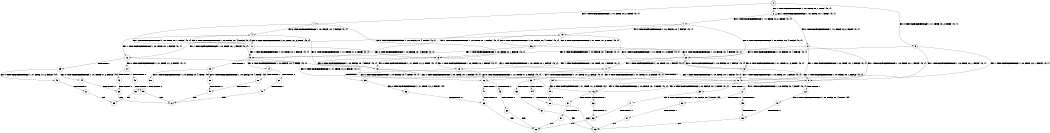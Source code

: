 digraph BCG {
size = "7, 10.5";
center = TRUE;
node [shape = circle];
0 [peripheries = 2];
0 -> 1 [label = "EX !0 !ATOMIC_EXCH_BRANCH (1, +1, TRUE, +0, 2, TRUE) !{0, 1}"];
0 -> 2 [label = "EX !1 !ATOMIC_EXCH_BRANCH (1, +0, TRUE, +0, 1, TRUE) !{0, 1}"];
0 -> 3 [label = "EX !0 !ATOMIC_EXCH_BRANCH (1, +1, TRUE, +0, 2, TRUE) !{0, 1}"];
1 -> 4 [label = "EX !0 !ATOMIC_EXCH_BRANCH (1, +0, FALSE, +0, 4, FALSE) !{0, 1}"];
1 -> 5 [label = "EX !1 !ATOMIC_EXCH_BRANCH (1, +0, TRUE, +0, 1, FALSE) !{0, 1}"];
1 -> 6 [label = "EX !0 !ATOMIC_EXCH_BRANCH (1, +0, FALSE, +0, 4, FALSE) !{0, 1}"];
2 -> 2 [label = "EX !1 !ATOMIC_EXCH_BRANCH (1, +0, TRUE, +0, 1, TRUE) !{0, 1}"];
2 -> 7 [label = "EX !0 !ATOMIC_EXCH_BRANCH (1, +1, TRUE, +0, 2, TRUE) !{0, 1}"];
2 -> 8 [label = "EX !0 !ATOMIC_EXCH_BRANCH (1, +1, TRUE, +0, 2, TRUE) !{0, 1}"];
3 -> 9 [label = "EX !1 !ATOMIC_EXCH_BRANCH (1, +0, TRUE, +0, 1, FALSE) !{0, 1}"];
3 -> 6 [label = "EX !0 !ATOMIC_EXCH_BRANCH (1, +0, FALSE, +0, 4, FALSE) !{0, 1}"];
3 -> 10 [label = "EX !1 !ATOMIC_EXCH_BRANCH (1, +0, TRUE, +0, 1, FALSE) !{0, 1}"];
4 -> 11 [label = "EX !0 !ATOMIC_EXCH_BRANCH (1, +1, TRUE, +1, 2, TRUE) !{0, 1}"];
4 -> 12 [label = "EX !1 !ATOMIC_EXCH_BRANCH (1, +0, TRUE, +0, 1, FALSE) !{0, 1}"];
4 -> 13 [label = "EX !0 !ATOMIC_EXCH_BRANCH (1, +1, TRUE, +1, 2, TRUE) !{0, 1}"];
5 -> 14 [label = "EX !0 !ATOMIC_EXCH_BRANCH (1, +0, FALSE, +0, 4, TRUE) !{0, 1}"];
5 -> 15 [label = "TERMINATE !1"];
5 -> 16 [label = "EX !0 !ATOMIC_EXCH_BRANCH (1, +0, FALSE, +0, 4, TRUE) !{0, 1}"];
6 -> 17 [label = "EX !1 !ATOMIC_EXCH_BRANCH (1, +0, TRUE, +0, 1, FALSE) !{0, 1}"];
6 -> 13 [label = "EX !0 !ATOMIC_EXCH_BRANCH (1, +1, TRUE, +1, 2, TRUE) !{0, 1}"];
6 -> 18 [label = "EX !1 !ATOMIC_EXCH_BRANCH (1, +0, TRUE, +0, 1, FALSE) !{0, 1}"];
7 -> 19 [label = "EX !0 !ATOMIC_EXCH_BRANCH (1, +0, FALSE, +0, 4, FALSE) !{0, 1}"];
7 -> 5 [label = "EX !1 !ATOMIC_EXCH_BRANCH (1, +0, TRUE, +0, 1, FALSE) !{0, 1}"];
7 -> 20 [label = "EX !0 !ATOMIC_EXCH_BRANCH (1, +0, FALSE, +0, 4, FALSE) !{0, 1}"];
8 -> 9 [label = "EX !1 !ATOMIC_EXCH_BRANCH (1, +0, TRUE, +0, 1, FALSE) !{0, 1}"];
8 -> 20 [label = "EX !0 !ATOMIC_EXCH_BRANCH (1, +0, FALSE, +0, 4, FALSE) !{0, 1}"];
8 -> 10 [label = "EX !1 !ATOMIC_EXCH_BRANCH (1, +0, TRUE, +0, 1, FALSE) !{0, 1}"];
9 -> 21 [label = "EX !0 !ATOMIC_EXCH_BRANCH (1, +0, FALSE, +0, 4, TRUE) !{0, 1}"];
9 -> 22 [label = "TERMINATE !1"];
9 -> 16 [label = "EX !0 !ATOMIC_EXCH_BRANCH (1, +0, FALSE, +0, 4, TRUE) !{0, 1}"];
10 -> 16 [label = "EX !0 !ATOMIC_EXCH_BRANCH (1, +0, FALSE, +0, 4, TRUE) !{0, 1}"];
10 -> 23 [label = "TERMINATE !1"];
11 -> 4 [label = "EX !0 !ATOMIC_EXCH_BRANCH (1, +0, FALSE, +0, 4, FALSE) !{0, 1}"];
11 -> 5 [label = "EX !1 !ATOMIC_EXCH_BRANCH (1, +0, TRUE, +0, 1, FALSE) !{0, 1}"];
11 -> 6 [label = "EX !0 !ATOMIC_EXCH_BRANCH (1, +0, FALSE, +0, 4, FALSE) !{0, 1}"];
12 -> 24 [label = "EX !0 !ATOMIC_EXCH_BRANCH (1, +1, TRUE, +1, 2, FALSE) !{0, 1}"];
12 -> 25 [label = "TERMINATE !1"];
12 -> 26 [label = "EX !0 !ATOMIC_EXCH_BRANCH (1, +1, TRUE, +1, 2, FALSE) !{0, 1}"];
13 -> 9 [label = "EX !1 !ATOMIC_EXCH_BRANCH (1, +0, TRUE, +0, 1, FALSE) !{0, 1}"];
13 -> 6 [label = "EX !0 !ATOMIC_EXCH_BRANCH (1, +0, FALSE, +0, 4, FALSE) !{0, 1}"];
13 -> 10 [label = "EX !1 !ATOMIC_EXCH_BRANCH (1, +0, TRUE, +0, 1, FALSE) !{0, 1}"];
14 -> 27 [label = "TERMINATE !0"];
14 -> 28 [label = "TERMINATE !1"];
15 -> 29 [label = "EX !0 !ATOMIC_EXCH_BRANCH (1, +0, FALSE, +0, 4, TRUE) !{0}"];
15 -> 30 [label = "EX !0 !ATOMIC_EXCH_BRANCH (1, +0, FALSE, +0, 4, TRUE) !{0}"];
16 -> 31 [label = "TERMINATE !0"];
16 -> 32 [label = "TERMINATE !1"];
17 -> 33 [label = "EX !0 !ATOMIC_EXCH_BRANCH (1, +1, TRUE, +1, 2, FALSE) !{0, 1}"];
17 -> 34 [label = "TERMINATE !1"];
17 -> 26 [label = "EX !0 !ATOMIC_EXCH_BRANCH (1, +1, TRUE, +1, 2, FALSE) !{0, 1}"];
18 -> 26 [label = "EX !0 !ATOMIC_EXCH_BRANCH (1, +1, TRUE, +1, 2, FALSE) !{0, 1}"];
18 -> 35 [label = "TERMINATE !1"];
19 -> 36 [label = "EX !0 !ATOMIC_EXCH_BRANCH (1, +1, TRUE, +1, 2, TRUE) !{0, 1}"];
19 -> 12 [label = "EX !1 !ATOMIC_EXCH_BRANCH (1, +0, TRUE, +0, 1, FALSE) !{0, 1}"];
19 -> 37 [label = "EX !0 !ATOMIC_EXCH_BRANCH (1, +1, TRUE, +1, 2, TRUE) !{0, 1}"];
20 -> 17 [label = "EX !1 !ATOMIC_EXCH_BRANCH (1, +0, TRUE, +0, 1, FALSE) !{0, 1}"];
20 -> 37 [label = "EX !0 !ATOMIC_EXCH_BRANCH (1, +1, TRUE, +1, 2, TRUE) !{0, 1}"];
20 -> 18 [label = "EX !1 !ATOMIC_EXCH_BRANCH (1, +0, TRUE, +0, 1, FALSE) !{0, 1}"];
21 -> 38 [label = "TERMINATE !0"];
21 -> 39 [label = "TERMINATE !1"];
22 -> 40 [label = "EX !0 !ATOMIC_EXCH_BRANCH (1, +0, FALSE, +0, 4, TRUE) !{0}"];
23 -> 41 [label = "EX !0 !ATOMIC_EXCH_BRANCH (1, +0, FALSE, +0, 4, TRUE) !{0}"];
24 -> 42 [label = "TERMINATE !0"];
24 -> 43 [label = "TERMINATE !1"];
25 -> 44 [label = "EX !0 !ATOMIC_EXCH_BRANCH (1, +1, TRUE, +1, 2, FALSE) !{0}"];
25 -> 45 [label = "EX !0 !ATOMIC_EXCH_BRANCH (1, +1, TRUE, +1, 2, FALSE) !{0}"];
26 -> 46 [label = "TERMINATE !0"];
26 -> 47 [label = "TERMINATE !1"];
27 -> 48 [label = "TERMINATE !1"];
28 -> 49 [label = "TERMINATE !0"];
29 -> 49 [label = "TERMINATE !0"];
30 -> 50 [label = "TERMINATE !0"];
31 -> 51 [label = "TERMINATE !1"];
32 -> 52 [label = "TERMINATE !0"];
33 -> 53 [label = "TERMINATE !0"];
33 -> 54 [label = "TERMINATE !1"];
34 -> 55 [label = "EX !0 !ATOMIC_EXCH_BRANCH (1, +1, TRUE, +1, 2, FALSE) !{0}"];
35 -> 56 [label = "EX !0 !ATOMIC_EXCH_BRANCH (1, +1, TRUE, +1, 2, FALSE) !{0}"];
36 -> 19 [label = "EX !0 !ATOMIC_EXCH_BRANCH (1, +0, FALSE, +0, 4, FALSE) !{0, 1}"];
36 -> 5 [label = "EX !1 !ATOMIC_EXCH_BRANCH (1, +0, TRUE, +0, 1, FALSE) !{0, 1}"];
36 -> 20 [label = "EX !0 !ATOMIC_EXCH_BRANCH (1, +0, FALSE, +0, 4, FALSE) !{0, 1}"];
37 -> 9 [label = "EX !1 !ATOMIC_EXCH_BRANCH (1, +0, TRUE, +0, 1, FALSE) !{0, 1}"];
37 -> 20 [label = "EX !0 !ATOMIC_EXCH_BRANCH (1, +0, FALSE, +0, 4, FALSE) !{0, 1}"];
37 -> 10 [label = "EX !1 !ATOMIC_EXCH_BRANCH (1, +0, TRUE, +0, 1, FALSE) !{0, 1}"];
38 -> 57 [label = "TERMINATE !1"];
39 -> 58 [label = "TERMINATE !0"];
40 -> 58 [label = "TERMINATE !0"];
41 -> 52 [label = "TERMINATE !0"];
42 -> 59 [label = "TERMINATE !1"];
43 -> 60 [label = "TERMINATE !0"];
44 -> 60 [label = "TERMINATE !0"];
45 -> 61 [label = "TERMINATE !0"];
46 -> 62 [label = "TERMINATE !1"];
47 -> 63 [label = "TERMINATE !0"];
48 -> 64 [label = "exit"];
49 -> 64 [label = "exit"];
50 -> 65 [label = "exit"];
51 -> 66 [label = "exit"];
52 -> 66 [label = "exit"];
53 -> 67 [label = "TERMINATE !1"];
54 -> 68 [label = "TERMINATE !0"];
55 -> 68 [label = "TERMINATE !0"];
56 -> 63 [label = "TERMINATE !0"];
57 -> 69 [label = "exit"];
58 -> 69 [label = "exit"];
59 -> 64 [label = "exit"];
60 -> 64 [label = "exit"];
61 -> 65 [label = "exit"];
62 -> 66 [label = "exit"];
63 -> 66 [label = "exit"];
67 -> 69 [label = "exit"];
68 -> 69 [label = "exit"];
}

